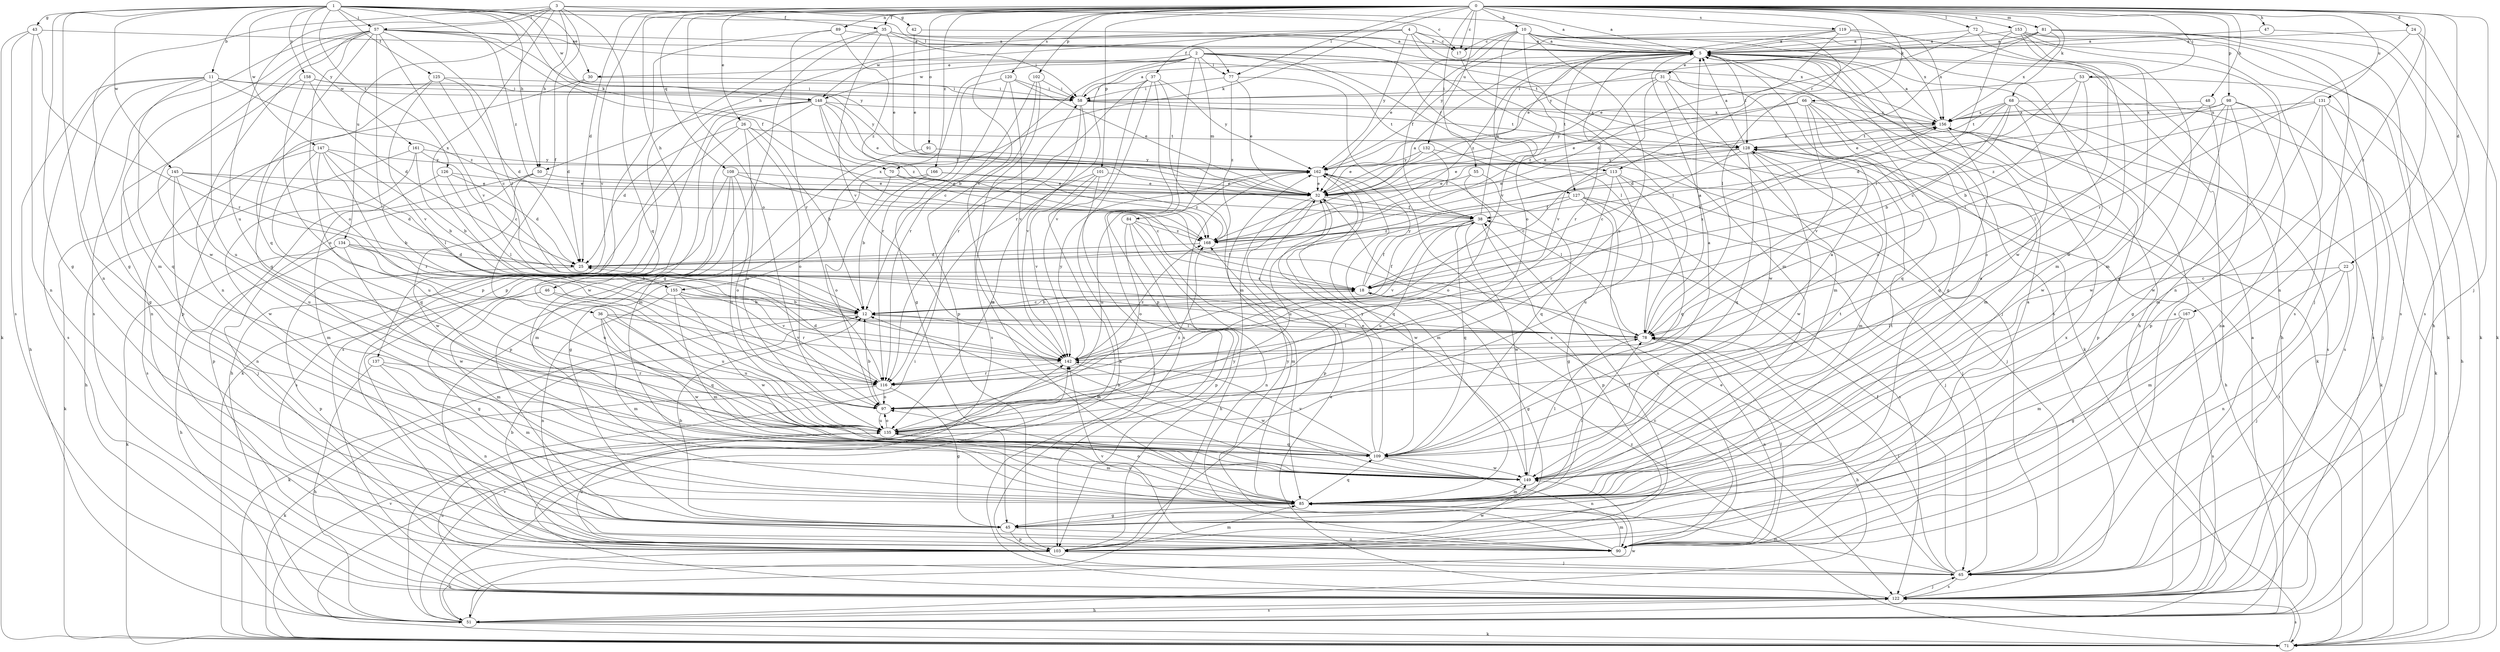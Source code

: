 strict digraph  {
0;
1;
2;
3;
4;
5;
10;
11;
12;
17;
18;
22;
24;
25;
26;
30;
31;
32;
35;
36;
37;
38;
42;
43;
45;
46;
47;
48;
50;
51;
53;
55;
57;
58;
65;
66;
68;
70;
71;
72;
77;
78;
81;
84;
85;
89;
90;
91;
97;
98;
101;
102;
103;
108;
109;
113;
116;
119;
120;
122;
125;
126;
127;
128;
131;
132;
134;
135;
137;
142;
145;
147;
148;
149;
153;
155;
156;
158;
161;
162;
166;
167;
168;
0 -> 5  [label=a];
0 -> 10  [label=b];
0 -> 17  [label=c];
0 -> 22  [label=d];
0 -> 24  [label=d];
0 -> 25  [label=d];
0 -> 26  [label=e];
0 -> 35  [label=f];
0 -> 46  [label=h];
0 -> 47  [label=h];
0 -> 48  [label=h];
0 -> 53  [label=i];
0 -> 55  [label=i];
0 -> 65  [label=j];
0 -> 66  [label=k];
0 -> 68  [label=k];
0 -> 70  [label=k];
0 -> 72  [label=l];
0 -> 77  [label=l];
0 -> 81  [label=m];
0 -> 89  [label=n];
0 -> 91  [label=o];
0 -> 97  [label=o];
0 -> 98  [label=p];
0 -> 101  [label=p];
0 -> 102  [label=p];
0 -> 108  [label=q];
0 -> 113  [label=r];
0 -> 119  [label=s];
0 -> 120  [label=s];
0 -> 131  [label=u];
0 -> 132  [label=u];
0 -> 137  [label=v];
0 -> 142  [label=v];
0 -> 153  [label=x];
0 -> 166  [label=z];
0 -> 167  [label=z];
1 -> 5  [label=a];
1 -> 11  [label=b];
1 -> 30  [label=e];
1 -> 42  [label=g];
1 -> 43  [label=g];
1 -> 45  [label=g];
1 -> 50  [label=h];
1 -> 57  [label=i];
1 -> 70  [label=k];
1 -> 77  [label=l];
1 -> 90  [label=n];
1 -> 125  [label=t];
1 -> 126  [label=t];
1 -> 145  [label=w];
1 -> 147  [label=w];
1 -> 148  [label=w];
1 -> 158  [label=y];
1 -> 161  [label=y];
1 -> 168  [label=z];
2 -> 12  [label=b];
2 -> 30  [label=e];
2 -> 65  [label=j];
2 -> 71  [label=k];
2 -> 77  [label=l];
2 -> 78  [label=l];
2 -> 84  [label=m];
2 -> 103  [label=p];
2 -> 113  [label=r];
2 -> 116  [label=r];
2 -> 127  [label=t];
2 -> 148  [label=w];
2 -> 155  [label=x];
3 -> 17  [label=c];
3 -> 35  [label=f];
3 -> 36  [label=f];
3 -> 45  [label=g];
3 -> 50  [label=h];
3 -> 57  [label=i];
3 -> 109  [label=q];
3 -> 134  [label=u];
3 -> 135  [label=u];
3 -> 155  [label=x];
4 -> 5  [label=a];
4 -> 17  [label=c];
4 -> 37  [label=f];
4 -> 50  [label=h];
4 -> 51  [label=h];
4 -> 85  [label=m];
4 -> 148  [label=w];
4 -> 162  [label=y];
5 -> 31  [label=e];
5 -> 45  [label=g];
5 -> 51  [label=h];
5 -> 116  [label=r];
5 -> 127  [label=t];
5 -> 128  [label=t];
5 -> 168  [label=z];
10 -> 5  [label=a];
10 -> 17  [label=c];
10 -> 32  [label=e];
10 -> 38  [label=f];
10 -> 78  [label=l];
10 -> 85  [label=m];
10 -> 97  [label=o];
10 -> 122  [label=s];
10 -> 135  [label=u];
10 -> 142  [label=v];
10 -> 156  [label=x];
11 -> 45  [label=g];
11 -> 51  [label=h];
11 -> 58  [label=i];
11 -> 109  [label=q];
11 -> 122  [label=s];
11 -> 135  [label=u];
11 -> 148  [label=w];
11 -> 168  [label=z];
12 -> 18  [label=c];
12 -> 38  [label=f];
12 -> 71  [label=k];
12 -> 78  [label=l];
12 -> 156  [label=x];
17 -> 78  [label=l];
18 -> 12  [label=b];
18 -> 38  [label=f];
18 -> 45  [label=g];
18 -> 156  [label=x];
18 -> 162  [label=y];
22 -> 18  [label=c];
22 -> 65  [label=j];
22 -> 85  [label=m];
22 -> 90  [label=n];
24 -> 5  [label=a];
24 -> 71  [label=k];
24 -> 90  [label=n];
24 -> 116  [label=r];
25 -> 18  [label=c];
25 -> 103  [label=p];
26 -> 12  [label=b];
26 -> 25  [label=d];
26 -> 51  [label=h];
26 -> 97  [label=o];
26 -> 128  [label=t];
26 -> 135  [label=u];
30 -> 25  [label=d];
30 -> 58  [label=i];
30 -> 103  [label=p];
31 -> 58  [label=i];
31 -> 71  [label=k];
31 -> 85  [label=m];
31 -> 142  [label=v];
31 -> 149  [label=w];
31 -> 168  [label=z];
32 -> 38  [label=f];
32 -> 51  [label=h];
32 -> 103  [label=p];
32 -> 149  [label=w];
35 -> 5  [label=a];
35 -> 32  [label=e];
35 -> 45  [label=g];
35 -> 58  [label=i];
35 -> 103  [label=p];
35 -> 142  [label=v];
35 -> 156  [label=x];
36 -> 78  [label=l];
36 -> 85  [label=m];
36 -> 109  [label=q];
36 -> 135  [label=u];
36 -> 142  [label=v];
36 -> 149  [label=w];
37 -> 58  [label=i];
37 -> 71  [label=k];
37 -> 85  [label=m];
37 -> 116  [label=r];
37 -> 122  [label=s];
37 -> 142  [label=v];
37 -> 162  [label=y];
38 -> 5  [label=a];
38 -> 103  [label=p];
38 -> 109  [label=q];
38 -> 135  [label=u];
38 -> 142  [label=v];
38 -> 149  [label=w];
38 -> 168  [label=z];
42 -> 5  [label=a];
42 -> 32  [label=e];
43 -> 5  [label=a];
43 -> 71  [label=k];
43 -> 90  [label=n];
43 -> 116  [label=r];
43 -> 122  [label=s];
45 -> 12  [label=b];
45 -> 90  [label=n];
45 -> 103  [label=p];
46 -> 12  [label=b];
46 -> 45  [label=g];
46 -> 85  [label=m];
46 -> 135  [label=u];
47 -> 5  [label=a];
47 -> 122  [label=s];
48 -> 78  [label=l];
48 -> 149  [label=w];
48 -> 156  [label=x];
50 -> 32  [label=e];
50 -> 65  [label=j];
50 -> 85  [label=m];
50 -> 149  [label=w];
51 -> 5  [label=a];
51 -> 58  [label=i];
51 -> 71  [label=k];
51 -> 122  [label=s];
51 -> 142  [label=v];
51 -> 149  [label=w];
53 -> 12  [label=b];
53 -> 25  [label=d];
53 -> 58  [label=i];
53 -> 78  [label=l];
53 -> 122  [label=s];
55 -> 32  [label=e];
55 -> 97  [label=o];
55 -> 109  [label=q];
57 -> 5  [label=a];
57 -> 38  [label=f];
57 -> 78  [label=l];
57 -> 85  [label=m];
57 -> 90  [label=n];
57 -> 97  [label=o];
57 -> 109  [label=q];
57 -> 116  [label=r];
57 -> 122  [label=s];
57 -> 128  [label=t];
57 -> 142  [label=v];
57 -> 149  [label=w];
57 -> 162  [label=y];
58 -> 5  [label=a];
58 -> 85  [label=m];
58 -> 128  [label=t];
58 -> 142  [label=v];
58 -> 156  [label=x];
65 -> 5  [label=a];
65 -> 32  [label=e];
65 -> 38  [label=f];
65 -> 78  [label=l];
65 -> 85  [label=m];
65 -> 122  [label=s];
66 -> 32  [label=e];
66 -> 85  [label=m];
66 -> 97  [label=o];
66 -> 109  [label=q];
66 -> 142  [label=v];
66 -> 156  [label=x];
66 -> 162  [label=y];
68 -> 12  [label=b];
68 -> 18  [label=c];
68 -> 32  [label=e];
68 -> 71  [label=k];
68 -> 97  [label=o];
68 -> 122  [label=s];
68 -> 128  [label=t];
68 -> 156  [label=x];
70 -> 32  [label=e];
70 -> 78  [label=l];
70 -> 97  [label=o];
71 -> 122  [label=s];
71 -> 128  [label=t];
71 -> 142  [label=v];
71 -> 168  [label=z];
72 -> 5  [label=a];
72 -> 32  [label=e];
72 -> 90  [label=n];
72 -> 149  [label=w];
77 -> 32  [label=e];
77 -> 58  [label=i];
77 -> 122  [label=s];
77 -> 168  [label=z];
78 -> 5  [label=a];
78 -> 51  [label=h];
78 -> 90  [label=n];
78 -> 142  [label=v];
81 -> 5  [label=a];
81 -> 65  [label=j];
81 -> 71  [label=k];
81 -> 122  [label=s];
81 -> 156  [label=x];
81 -> 162  [label=y];
81 -> 168  [label=z];
84 -> 85  [label=m];
84 -> 90  [label=n];
84 -> 97  [label=o];
84 -> 103  [label=p];
84 -> 168  [label=z];
85 -> 5  [label=a];
85 -> 45  [label=g];
85 -> 78  [label=l];
85 -> 97  [label=o];
85 -> 109  [label=q];
85 -> 128  [label=t];
85 -> 135  [label=u];
89 -> 5  [label=a];
89 -> 103  [label=p];
89 -> 116  [label=r];
89 -> 168  [label=z];
90 -> 5  [label=a];
90 -> 18  [label=c];
90 -> 78  [label=l];
90 -> 85  [label=m];
90 -> 142  [label=v];
90 -> 162  [label=y];
91 -> 103  [label=p];
91 -> 162  [label=y];
97 -> 12  [label=b];
97 -> 135  [label=u];
98 -> 25  [label=d];
98 -> 45  [label=g];
98 -> 90  [label=n];
98 -> 103  [label=p];
98 -> 122  [label=s];
98 -> 149  [label=w];
98 -> 156  [label=x];
101 -> 32  [label=e];
101 -> 51  [label=h];
101 -> 65  [label=j];
101 -> 135  [label=u];
101 -> 142  [label=v];
102 -> 58  [label=i];
102 -> 103  [label=p];
102 -> 116  [label=r];
102 -> 122  [label=s];
103 -> 12  [label=b];
103 -> 38  [label=f];
103 -> 51  [label=h];
103 -> 65  [label=j];
103 -> 85  [label=m];
103 -> 135  [label=u];
103 -> 149  [label=w];
103 -> 156  [label=x];
103 -> 162  [label=y];
108 -> 18  [label=c];
108 -> 32  [label=e];
108 -> 85  [label=m];
108 -> 97  [label=o];
108 -> 122  [label=s];
108 -> 135  [label=u];
109 -> 5  [label=a];
109 -> 12  [label=b];
109 -> 32  [label=e];
109 -> 90  [label=n];
109 -> 142  [label=v];
109 -> 149  [label=w];
109 -> 162  [label=y];
113 -> 18  [label=c];
113 -> 32  [label=e];
113 -> 65  [label=j];
113 -> 109  [label=q];
113 -> 116  [label=r];
113 -> 135  [label=u];
116 -> 25  [label=d];
116 -> 45  [label=g];
116 -> 71  [label=k];
116 -> 97  [label=o];
119 -> 5  [label=a];
119 -> 25  [label=d];
119 -> 32  [label=e];
119 -> 149  [label=w];
119 -> 156  [label=x];
119 -> 162  [label=y];
120 -> 32  [label=e];
120 -> 45  [label=g];
120 -> 58  [label=i];
120 -> 116  [label=r];
120 -> 142  [label=v];
122 -> 5  [label=a];
122 -> 32  [label=e];
122 -> 51  [label=h];
122 -> 65  [label=j];
122 -> 135  [label=u];
125 -> 18  [label=c];
125 -> 25  [label=d];
125 -> 58  [label=i];
125 -> 109  [label=q];
125 -> 142  [label=v];
126 -> 25  [label=d];
126 -> 32  [label=e];
126 -> 78  [label=l];
126 -> 103  [label=p];
127 -> 38  [label=f];
127 -> 45  [label=g];
127 -> 65  [label=j];
127 -> 90  [label=n];
127 -> 122  [label=s];
127 -> 135  [label=u];
128 -> 5  [label=a];
128 -> 18  [label=c];
128 -> 32  [label=e];
128 -> 51  [label=h];
128 -> 85  [label=m];
128 -> 109  [label=q];
128 -> 149  [label=w];
128 -> 162  [label=y];
131 -> 51  [label=h];
131 -> 65  [label=j];
131 -> 85  [label=m];
131 -> 149  [label=w];
131 -> 156  [label=x];
131 -> 168  [label=z];
132 -> 32  [label=e];
132 -> 38  [label=f];
132 -> 65  [label=j];
132 -> 162  [label=y];
134 -> 12  [label=b];
134 -> 25  [label=d];
134 -> 51  [label=h];
134 -> 71  [label=k];
134 -> 135  [label=u];
134 -> 149  [label=w];
135 -> 5  [label=a];
135 -> 85  [label=m];
135 -> 97  [label=o];
135 -> 109  [label=q];
135 -> 168  [label=z];
137 -> 51  [label=h];
137 -> 85  [label=m];
137 -> 90  [label=n];
137 -> 116  [label=r];
142 -> 116  [label=r];
142 -> 149  [label=w];
142 -> 162  [label=y];
142 -> 168  [label=z];
145 -> 12  [label=b];
145 -> 25  [label=d];
145 -> 32  [label=e];
145 -> 71  [label=k];
145 -> 90  [label=n];
145 -> 135  [label=u];
147 -> 12  [label=b];
147 -> 78  [label=l];
147 -> 109  [label=q];
147 -> 116  [label=r];
147 -> 122  [label=s];
147 -> 135  [label=u];
147 -> 162  [label=y];
148 -> 18  [label=c];
148 -> 32  [label=e];
148 -> 38  [label=f];
148 -> 71  [label=k];
148 -> 85  [label=m];
148 -> 122  [label=s];
148 -> 149  [label=w];
148 -> 156  [label=x];
148 -> 168  [label=z];
149 -> 12  [label=b];
149 -> 78  [label=l];
149 -> 85  [label=m];
149 -> 128  [label=t];
153 -> 5  [label=a];
153 -> 45  [label=g];
153 -> 51  [label=h];
153 -> 71  [label=k];
153 -> 78  [label=l];
153 -> 85  [label=m];
153 -> 122  [label=s];
155 -> 12  [label=b];
155 -> 85  [label=m];
155 -> 90  [label=n];
155 -> 116  [label=r];
155 -> 142  [label=v];
155 -> 149  [label=w];
156 -> 5  [label=a];
156 -> 32  [label=e];
156 -> 71  [label=k];
156 -> 103  [label=p];
156 -> 109  [label=q];
156 -> 128  [label=t];
158 -> 25  [label=d];
158 -> 58  [label=i];
158 -> 90  [label=n];
158 -> 97  [label=o];
158 -> 162  [label=y];
161 -> 12  [label=b];
161 -> 18  [label=c];
161 -> 51  [label=h];
161 -> 149  [label=w];
161 -> 162  [label=y];
162 -> 32  [label=e];
162 -> 78  [label=l];
162 -> 85  [label=m];
162 -> 109  [label=q];
162 -> 135  [label=u];
166 -> 12  [label=b];
166 -> 32  [label=e];
166 -> 45  [label=g];
166 -> 168  [label=z];
167 -> 45  [label=g];
167 -> 78  [label=l];
167 -> 85  [label=m];
167 -> 122  [label=s];
168 -> 5  [label=a];
168 -> 25  [label=d];
}
